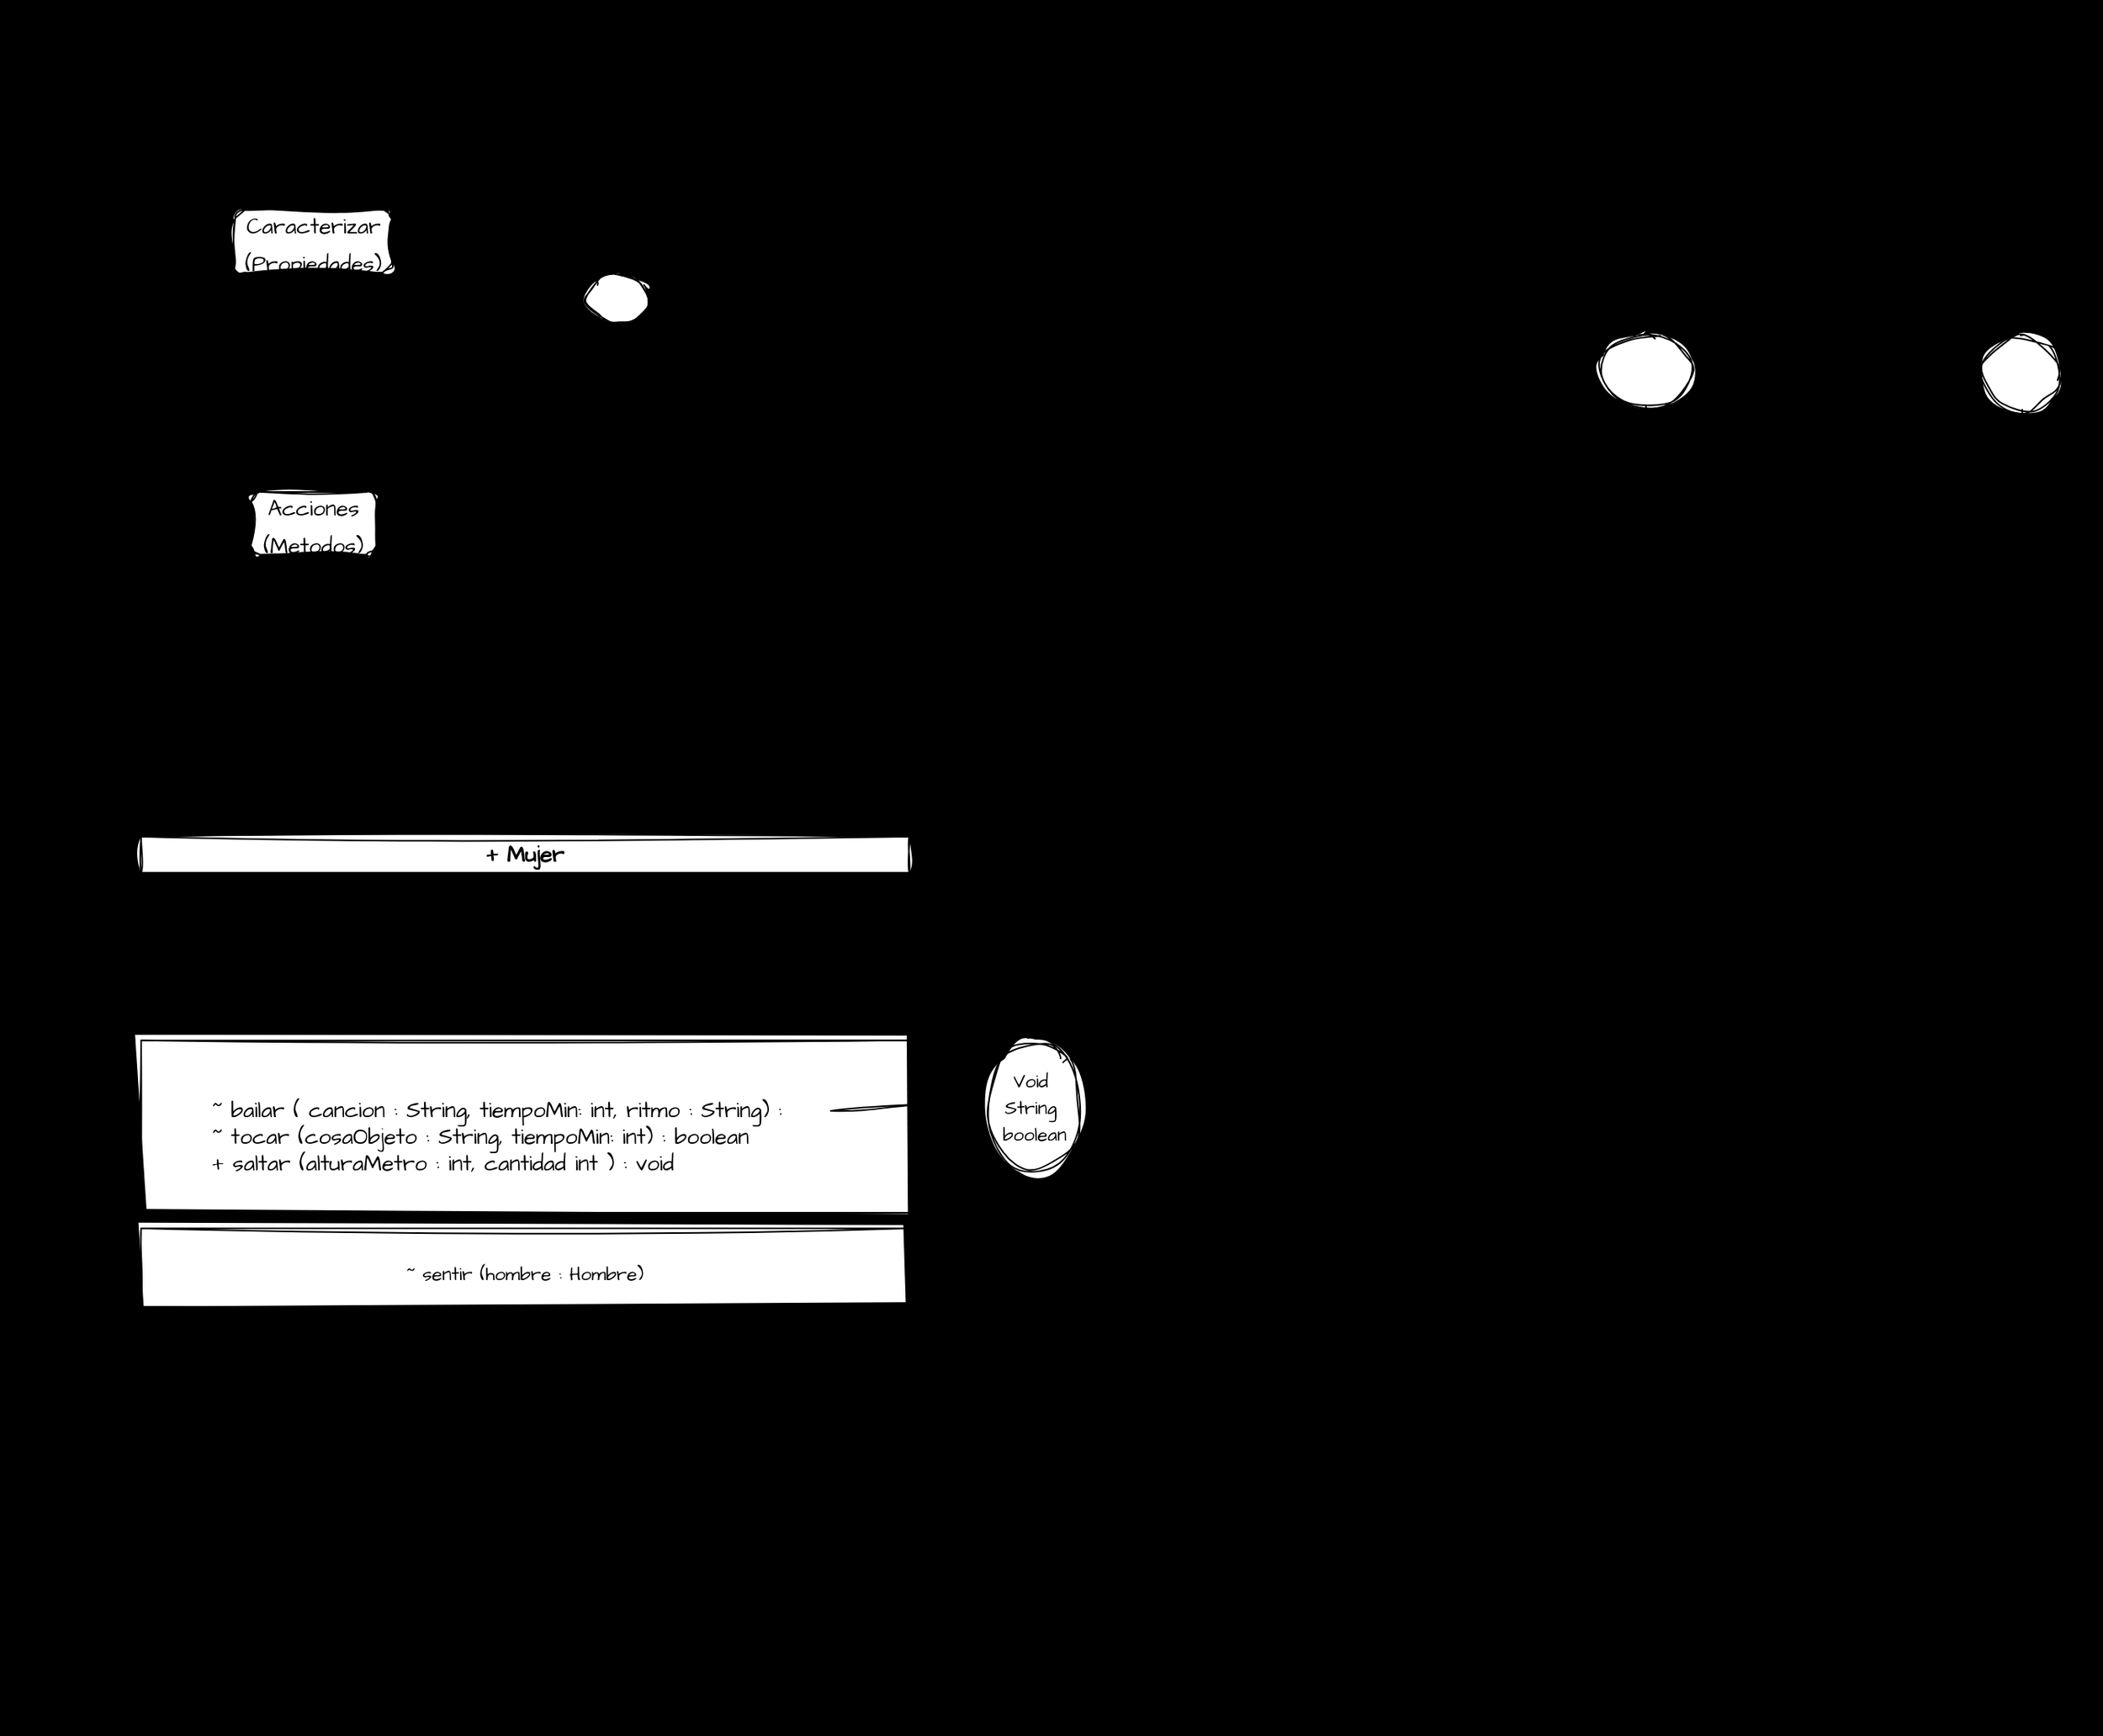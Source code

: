 <mxfile><diagram id="ReYAPeozfHOUp4_GxMCk" name="Página-1"><mxGraphModel dx="761" dy="563" grid="1" gridSize="10" guides="1" tooltips="1" connect="1" arrows="1" fold="1" page="1" pageScale="1" pageWidth="827" pageHeight="1169" background="#000000" math="0" shadow="0"><root><mxCell id="0"/><mxCell id="1" parent="0"/><mxCell id="6" value="MUJER" style="shape=umlActor;verticalLabelPosition=bottom;verticalAlign=top;html=1;outlineConnect=0;sketch=1;hachureGap=4;jiggle=2;curveFitting=1;fontFamily=Architects Daughter;fontSource=https%3A%2F%2Ffonts.googleapis.com%2Fcss%3Ffamily%3DArchitects%2BDaughter;fontSize=20;" parent="1" vertex="1"><mxGeometry x="374" y="200" width="80" height="130" as="geometry"/></mxCell><mxCell id="7" value="&lt;font style=&quot;font-size: 14px;&quot;&gt;Caracterizar&lt;br&gt;(Propiedades)&lt;/font&gt;" style="rounded=1;whiteSpace=wrap;html=1;sketch=1;hachureGap=4;jiggle=2;curveFitting=1;fontFamily=Architects Daughter;fontSource=https%3A%2F%2Ffonts.googleapis.com%2Fcss%3Ffamily%3DArchitects%2BDaughter;fontSize=20;" parent="1" vertex="1"><mxGeometry x="170" y="160" width="100" height="40" as="geometry"/></mxCell><mxCell id="8" value="&lt;font style=&quot;font-size: 14px;&quot;&gt;Acciones&lt;br&gt;(Metodos)&lt;/font&gt;" style="rounded=1;whiteSpace=wrap;html=1;sketch=1;hachureGap=4;jiggle=2;curveFitting=1;fontFamily=Architects Daughter;fontSource=https%3A%2F%2Ffonts.googleapis.com%2Fcss%3Ffamily%3DArchitects%2BDaughter;fontSize=20;" parent="1" vertex="1"><mxGeometry x="180" y="340" width="80" height="40" as="geometry"/></mxCell><mxCell id="9" value="" style="endArrow=classic;html=1;sketch=1;hachureGap=4;jiggle=2;curveFitting=1;fontFamily=Architects Daughter;fontSource=https%3A%2F%2Ffonts.googleapis.com%2Fcss%3Ffamily%3DArchitects%2BDaughter;fontSize=16;" parent="1" edge="1"><mxGeometry width="50" height="50" relative="1" as="geometry"><mxPoint x="280" y="360" as="sourcePoint"/><mxPoint x="360" y="320" as="targetPoint"/></mxGeometry></mxCell><mxCell id="10" value="" style="endArrow=classic;html=1;sketch=1;hachureGap=4;jiggle=2;curveFitting=1;fontFamily=Architects Daughter;fontSource=https%3A%2F%2Ffonts.googleapis.com%2Fcss%3Ffamily%3DArchitects%2BDaughter;fontSize=16;" parent="1" edge="1"><mxGeometry width="50" height="50" relative="1" as="geometry"><mxPoint x="280" y="180" as="sourcePoint"/><mxPoint x="360" y="220" as="targetPoint"/></mxGeometry></mxCell><mxCell id="14" value="parametro" style="text;html=1;strokeColor=none;fillColor=none;align=center;verticalAlign=middle;whiteSpace=wrap;rounded=0;sketch=1;hachureGap=4;jiggle=2;curveFitting=1;fontFamily=Architects Daughter;fontSource=https%3A%2F%2Ffonts.googleapis.com%2Fcss%3Ffamily%3DArchitects%2BDaughter;fontSize=14;" parent="1" vertex="1"><mxGeometry x="700" y="180" width="60" height="30" as="geometry"/></mxCell><mxCell id="16" value="&lt;div style=&quot;text-align: justify;&quot;&gt;&lt;b&gt;Acciones:&amp;nbsp; &amp;nbsp; &amp;nbsp; &amp;nbsp;&lt;/b&gt;&lt;/div&gt;&lt;div style=&quot;text-align: justify;&quot;&gt;+ caminar ( tiempo, lugar &quot;playa&quot;)&lt;/div&gt;&lt;div style=&quot;text-align: justify;&quot;&gt;~ dormir ( tiempo, posicion, lugar)&amp;nbsp;&lt;/div&gt;&lt;div style=&quot;text-align: justify;&quot;&gt;+ comer ( tiempo, lugar, tipoComida )&amp;nbsp;&lt;/div&gt;&lt;div style=&quot;text-align: justify;&quot;&gt;+ hablar ( )&amp;nbsp;&lt;/div&gt;&lt;div style=&quot;text-align: justify;&quot;&gt;+ saltar (altura ,tiempo )&amp;nbsp;&lt;/div&gt;&lt;div style=&quot;text-align: justify;&quot;&gt;~ tocar ( tiempo)&amp;nbsp;&lt;/div&gt;&lt;div style=&quot;text-align: justify;&quot;&gt;+ bailar ( tipoRitmo)&lt;/div&gt;" style="text;html=1;strokeColor=none;fillColor=none;align=center;verticalAlign=middle;whiteSpace=wrap;rounded=0;sketch=1;hachureGap=4;jiggle=2;curveFitting=1;fontFamily=Architects Daughter;fontSource=https%3A%2F%2Ffonts.googleapis.com%2Fcss%3Ffamily%3DArchitects%2BDaughter;fontSize=14;" parent="1" vertex="1"><mxGeometry x="520" y="320" width="320" height="120" as="geometry"/></mxCell><mxCell id="95" value="" style="endArrow=classic;html=1;sketch=1;hachureGap=4;jiggle=2;curveFitting=1;fontFamily=Architects Daughter;fontSource=https%3A%2F%2Ffonts.googleapis.com%2Fcss%3Ffamily%3DArchitects%2BDaughter;fontSize=14;" parent="1" edge="1"><mxGeometry width="50" height="50" relative="1" as="geometry"><mxPoint x="730" y="220" as="sourcePoint"/><mxPoint x="690" y="300" as="targetPoint"/><Array as="points"><mxPoint x="690" y="260"/></Array></mxGeometry></mxCell><mxCell id="96" value="public +&lt;br&gt;private -&lt;br&gt;protected ~&amp;nbsp;&lt;br&gt;jdj *&amp;nbsp;" style="text;html=1;strokeColor=none;fillColor=none;align=center;verticalAlign=middle;whiteSpace=wrap;rounded=0;sketch=1;hachureGap=4;jiggle=2;curveFitting=1;fontFamily=Architects Daughter;fontSource=https%3A%2F%2Ffonts.googleapis.com%2Fcss%3Ffamily%3DArchitects%2BDaughter;fontSize=14;" parent="1" vertex="1"><mxGeometry x="60" y="400" width="120" height="30" as="geometry"/></mxCell><mxCell id="97" value="&lt;div style=&quot;text-align: justify;&quot;&gt;&lt;span style=&quot;background-color: initial;&quot;&gt;&lt;b&gt;Propiedades:&lt;/b&gt;&lt;/span&gt;&lt;/div&gt;&lt;div style=&quot;text-align: justify;&quot;&gt;&lt;span style=&quot;background-color: initial;&quot;&gt;&lt;br&gt;&lt;/span&gt;&lt;/div&gt;&lt;div style=&quot;text-align: justify;&quot;&gt;&lt;span style=&quot;background-color: initial;&quot;&gt;- edad: ##&lt;/span&gt;&lt;/div&gt;&lt;div style=&quot;text-align: justify;&quot;&gt;&lt;span style=&quot;background-color: initial;&quot;&gt;+ genero: M/F&lt;/span&gt;&lt;/div&gt;&lt;div style=&quot;text-align: justify;&quot;&gt;&lt;span style=&quot;background-color: initial;&quot;&gt;&lt;i&gt;+&amp;nbsp;&lt;/i&gt;ojos: si/no&lt;/span&gt;&lt;/div&gt;&lt;div style=&quot;text-align: justify;&quot;&gt;&lt;i&gt;+&amp;nbsp;&lt;/i&gt;tipocabello&lt;/div&gt;&lt;div style=&quot;text-align: justify;&quot;&gt;&lt;span style=&quot;background-color: initial;&quot;&gt;~ estatura: ##&lt;/span&gt;&lt;/div&gt;" style="text;html=1;strokeColor=none;fillColor=none;align=center;verticalAlign=middle;whiteSpace=wrap;rounded=0;sketch=1;hachureGap=4;jiggle=2;curveFitting=1;fontFamily=Architects Daughter;fontSource=https%3A%2F%2Ffonts.googleapis.com%2Fcss%3Ffamily%3DArchitects%2BDaughter;fontSize=14;" parent="1" vertex="1"><mxGeometry x="590" y="70" width="150" height="30" as="geometry"/></mxCell><mxCell id="98" value="1.&amp;nbsp;" style="text;html=1;strokeColor=none;fillColor=none;align=center;verticalAlign=middle;whiteSpace=wrap;rounded=0;sketch=1;hachureGap=4;jiggle=2;curveFitting=1;fontFamily=Architects Daughter;fontSource=https%3A%2F%2Ffonts.googleapis.com%2Fcss%3Ffamily%3DArchitects%2BDaughter;fontSize=14;" parent="1" vertex="1"><mxGeometry x="40" y="30" width="60" height="30" as="geometry"/></mxCell><mxCell id="99" value="2.&amp;nbsp;" style="text;html=1;strokeColor=none;fillColor=none;align=center;verticalAlign=middle;whiteSpace=wrap;rounded=0;sketch=1;hachureGap=4;jiggle=2;curveFitting=1;fontFamily=Architects Daughter;fontSource=https%3A%2F%2Ffonts.googleapis.com%2Fcss%3Ffamily%3DArchitects%2BDaughter;fontSize=14;" parent="1" vertex="1"><mxGeometry x="40" y="500" width="60" height="30" as="geometry"/></mxCell><mxCell id="100" value="+ Mujer" style="swimlane;whiteSpace=wrap;html=1;sketch=1;hachureGap=4;jiggle=2;curveFitting=1;fontFamily=Architects Daughter;fontSource=https%3A%2F%2Ffonts.googleapis.com%2Fcss%3Ffamily%3DArchitects%2BDaughter;fontSize=14;" parent="1" vertex="1"><mxGeometry x="110" y="560" width="490" height="120" as="geometry"/></mxCell><mxCell id="105" value="&lt;div style=&quot;text-align: justify;&quot;&gt;&lt;span style=&quot;background-color: initial;&quot;&gt;- edad : float&amp;nbsp;&lt;/span&gt;&lt;/div&gt;&lt;div style=&quot;text-align: justify;&quot;&gt;&lt;span style=&quot;background-color: initial;&quot;&gt;+ tieneOjos : boolean&lt;/span&gt;&lt;/div&gt;&lt;div style=&quot;text-align: justify;&quot;&gt;&lt;span style=&quot;background-color: initial;&quot;&gt;+ tipoCabello : String&lt;/span&gt;&lt;/div&gt;&lt;div style=&quot;text-align: justify;&quot;&gt;......&lt;/div&gt;" style="text;html=1;strokeColor=none;fillColor=none;align=center;verticalAlign=middle;whiteSpace=wrap;rounded=0;sketch=1;hachureGap=4;jiggle=2;curveFitting=1;fontFamily=Architects Daughter;fontSource=https%3A%2F%2Ffonts.googleapis.com%2Fcss%3Ffamily%3DArchitects%2BDaughter;fontSize=14;" parent="100" vertex="1"><mxGeometry x="-10" y="60" width="200" height="30" as="geometry"/></mxCell><mxCell id="101" value="SUJETO" style="text;html=1;strokeColor=none;fillColor=none;align=center;verticalAlign=middle;whiteSpace=wrap;rounded=0;sketch=1;hachureGap=4;jiggle=2;curveFitting=1;fontFamily=Architects Daughter;fontSource=https%3A%2F%2Ffonts.googleapis.com%2Fcss%3Ffamily%3DArchitects%2BDaughter;fontSize=14;" parent="1" vertex="1"><mxGeometry x="384" y="410" width="60" height="30" as="geometry"/></mxCell><mxCell id="102" value="" style="endArrow=classic;html=1;sketch=1;hachureGap=4;jiggle=2;curveFitting=1;fontFamily=Architects Daughter;fontSource=https%3A%2F%2Ffonts.googleapis.com%2Fcss%3Ffamily%3DArchitects%2BDaughter;fontSize=14;exitX=0.5;exitY=0;exitDx=0;exitDy=0;" parent="1" source="101" edge="1"><mxGeometry width="50" height="50" relative="1" as="geometry"><mxPoint x="320" y="340" as="sourcePoint"/><mxPoint x="414" y="370" as="targetPoint"/><Array as="points"><mxPoint x="420" y="400"/></Array></mxGeometry></mxCell><mxCell id="103" value="" style="endArrow=classic;html=1;sketch=1;hachureGap=4;jiggle=2;curveFitting=1;fontFamily=Architects Daughter;fontSource=https%3A%2F%2Ffonts.googleapis.com%2Fcss%3Ffamily%3DArchitects%2BDaughter;fontSize=14;entryX=0.75;entryY=1;entryDx=0;entryDy=0;exitX=-0.008;exitY=0.086;exitDx=0;exitDy=0;exitPerimeter=0;" parent="1" source="100" target="104" edge="1"><mxGeometry width="50" height="50" relative="1" as="geometry"><mxPoint x="46" y="583.17" as="sourcePoint"/><mxPoint x="100" y="583.17" as="targetPoint"/></mxGeometry></mxCell><mxCell id="104" value="clase" style="text;html=1;strokeColor=none;fillColor=none;align=center;verticalAlign=middle;whiteSpace=wrap;rounded=0;sketch=1;hachureGap=4;jiggle=2;curveFitting=1;fontFamily=Architects Daughter;fontSource=https%3A%2F%2Ffonts.googleapis.com%2Fcss%3Ffamily%3DArchitects%2BDaughter;fontSize=14;" parent="1" vertex="1"><mxGeometry x="20" y="530" width="60" height="30" as="geometry"/></mxCell><mxCell id="106" value="" style="rounded=0;whiteSpace=wrap;html=1;sketch=1;hachureGap=4;jiggle=2;curveFitting=1;fontFamily=Architects Daughter;fontSource=https%3A%2F%2Ffonts.googleapis.com%2Fcss%3Ffamily%3DArchitects%2BDaughter;fontSize=14;" parent="1" vertex="1"><mxGeometry x="110" y="690" width="490" height="110" as="geometry"/></mxCell><mxCell id="107" value="&lt;div style=&quot;text-align: justify;&quot;&gt;&lt;span style=&quot;background-color: initial;&quot;&gt;~ bailar ( cancion : String, tiempoMin: int, ritmo : String) :&amp;nbsp;&lt;/span&gt;&lt;/div&gt;&lt;div style=&quot;text-align: justify;&quot;&gt;&lt;span style=&quot;background-color: initial;&quot;&gt;~ tocar (cosaObjeto : String, tiempoMin: int) : boolean&amp;nbsp;&lt;/span&gt;&lt;/div&gt;&lt;div style=&quot;text-align: justify;&quot;&gt;&lt;span style=&quot;background-color: initial;&quot;&gt;+ saltar (alturaMetro : int, cantidad int ) : void&amp;nbsp;&lt;/span&gt;&lt;/div&gt;&lt;div style=&quot;text-align: justify;&quot;&gt;&lt;span style=&quot;background-color: initial;&quot;&gt;&lt;br&gt;&lt;/span&gt;&lt;/div&gt;" style="text;html=1;strokeColor=none;fillColor=none;align=center;verticalAlign=middle;whiteSpace=wrap;rounded=0;sketch=1;hachureGap=4;jiggle=2;curveFitting=1;fontFamily=Architects Daughter;fontSource=https%3A%2F%2Ffonts.googleapis.com%2Fcss%3Ffamily%3DArchitects%2BDaughter;fontSize=14;" parent="1" vertex="1"><mxGeometry x="120" y="745" width="440" height="30" as="geometry"/></mxCell><mxCell id="108" value="Retorna valor&lt;br&gt;noRetorna Valor" style="text;html=1;strokeColor=none;fillColor=none;align=center;verticalAlign=middle;whiteSpace=wrap;rounded=0;sketch=1;hachureGap=4;jiggle=2;curveFitting=1;fontFamily=Architects Daughter;fontSource=https%3A%2F%2Ffonts.googleapis.com%2Fcss%3Ffamily%3DArchitects%2BDaughter;fontSize=14;" parent="1" vertex="1"><mxGeometry x="220" y="430" width="100" height="30" as="geometry"/></mxCell><mxCell id="109" value="" style="endArrow=classic;html=1;sketch=1;hachureGap=4;jiggle=2;curveFitting=1;fontFamily=Architects Daughter;fontSource=https%3A%2F%2Ffonts.googleapis.com%2Fcss%3Ffamily%3DArchitects%2BDaughter;fontSize=14;exitX=0.386;exitY=1.065;exitDx=0;exitDy=0;exitPerimeter=0;" parent="1" source="8" edge="1"><mxGeometry width="50" height="50" relative="1" as="geometry"><mxPoint x="170" y="460" as="sourcePoint"/><mxPoint x="240" y="410" as="targetPoint"/></mxGeometry></mxCell><mxCell id="110" value="" style="endArrow=classic;html=1;sketch=1;hachureGap=4;jiggle=2;curveFitting=1;fontFamily=Architects Daughter;fontSource=https%3A%2F%2Ffonts.googleapis.com%2Fcss%3Ffamily%3DArchitects%2BDaughter;fontSize=14;" parent="1" edge="1"><mxGeometry width="50" height="50" relative="1" as="geometry"><mxPoint x="150" y="350" as="sourcePoint"/><mxPoint x="110" y="370" as="targetPoint"/><Array as="points"><mxPoint x="120" y="350"/></Array></mxGeometry></mxCell><mxCell id="112" value="&lt;font style=&quot;font-size: 12px;&quot;&gt;Void&amp;nbsp;&lt;br&gt;String&amp;nbsp;&lt;br&gt;boolean&lt;/font&gt;" style="ellipse;whiteSpace=wrap;html=1;sketch=1;hachureGap=4;jiggle=2;curveFitting=1;fontFamily=Architects Daughter;fontSource=https%3A%2F%2Ffonts.googleapis.com%2Fcss%3Ffamily%3DArchitects%2BDaughter;fontSize=14;" parent="1" vertex="1"><mxGeometry x="650" y="690" width="60" height="85" as="geometry"/></mxCell><mxCell id="114" value="" style="endArrow=classic;html=1;sketch=1;hachureGap=4;jiggle=2;curveFitting=1;fontFamily=Architects Daughter;fontSource=https%3A%2F%2Ffonts.googleapis.com%2Fcss%3Ffamily%3DArchitects%2BDaughter;fontSize=12;" parent="1" edge="1"><mxGeometry width="50" height="50" relative="1" as="geometry"><mxPoint x="550" y="735" as="sourcePoint"/><mxPoint x="620" y="730" as="targetPoint"/></mxGeometry></mxCell><mxCell id="115" value="3." style="text;html=1;strokeColor=none;fillColor=none;align=center;verticalAlign=middle;whiteSpace=wrap;rounded=0;sketch=1;hachureGap=4;jiggle=2;curveFitting=1;fontFamily=Architects Daughter;fontSource=https%3A%2F%2Ffonts.googleapis.com%2Fcss%3Ffamily%3DArchitects%2BDaughter;fontSize=14;" parent="1" vertex="1"><mxGeometry x="50" y="890" width="60" height="30" as="geometry"/></mxCell><mxCell id="120" style="edgeStyle=none;sketch=1;hachureGap=4;jiggle=2;curveFitting=1;html=1;exitX=1;exitY=0.333;exitDx=0;exitDy=0;exitPerimeter=0;fontFamily=Architects Daughter;fontSource=https%3A%2F%2Ffonts.googleapis.com%2Fcss%3Ffamily%3DArchitects%2BDaughter;fontSize=12;" parent="1" source="116" edge="1"><mxGeometry relative="1" as="geometry"><mxPoint x="1150" y="280" as="targetPoint"/></mxGeometry></mxCell><mxCell id="116" value="HOMBRE" style="shape=umlActor;verticalLabelPosition=bottom;verticalAlign=top;html=1;outlineConnect=0;sketch=1;hachureGap=4;jiggle=2;curveFitting=1;fontFamily=Architects Daughter;fontSource=https%3A%2F%2Ffonts.googleapis.com%2Fcss%3Ffamily%3DArchitects%2BDaughter;fontSize=12;" parent="1" vertex="1"><mxGeometry x="1010" y="240" width="120" height="180" as="geometry"/></mxCell><mxCell id="121" style="edgeStyle=none;sketch=1;hachureGap=4;jiggle=2;curveFitting=1;html=1;exitX=0;exitY=0.333;exitDx=0;exitDy=0;exitPerimeter=0;fontFamily=Architects Daughter;fontSource=https%3A%2F%2Ffonts.googleapis.com%2Fcss%3Ffamily%3DArchitects%2BDaughter;fontSize=12;" parent="1" source="118" edge="1"><mxGeometry relative="1" as="geometry"><mxPoint x="1180" y="290" as="targetPoint"/></mxGeometry></mxCell><mxCell id="118" value="MUJER" style="shape=umlActor;verticalLabelPosition=bottom;verticalAlign=top;html=1;outlineConnect=0;sketch=1;hachureGap=4;jiggle=2;curveFitting=1;fontFamily=Architects Daughter;fontSource=https%3A%2F%2Ffonts.googleapis.com%2Fcss%3Ffamily%3DArchitects%2BDaughter;fontSize=12;" parent="1" vertex="1"><mxGeometry x="1260" y="240" width="100" height="190" as="geometry"/></mxCell><mxCell id="124" value="+ senir (mujer)" style="text;html=1;strokeColor=none;fillColor=none;align=center;verticalAlign=middle;whiteSpace=wrap;rounded=0;sketch=1;hachureGap=4;jiggle=2;curveFitting=1;fontFamily=Architects Daughter;fontSource=https%3A%2F%2Ffonts.googleapis.com%2Fcss%3Ffamily%3DArchitects%2BDaughter;fontSize=12;" parent="1" vertex="1"><mxGeometry x="1010" y="470" width="110" height="30" as="geometry"/></mxCell><mxCell id="125" value="" style="rounded=0;whiteSpace=wrap;html=1;sketch=1;hachureGap=4;jiggle=2;curveFitting=1;fontFamily=Architects Daughter;fontSource=https%3A%2F%2Ffonts.googleapis.com%2Fcss%3Ffamily%3DArchitects%2BDaughter;fontSize=12;" parent="1" vertex="1"><mxGeometry x="110" y="810" width="490" height="50" as="geometry"/></mxCell><mxCell id="126" value="~ sentir (hombre : Hombre)" style="text;html=1;strokeColor=none;fillColor=none;align=center;verticalAlign=middle;whiteSpace=wrap;rounded=0;sketch=1;hachureGap=4;jiggle=2;curveFitting=1;fontFamily=Architects Daughter;fontSource=https%3A%2F%2Ffonts.googleapis.com%2Fcss%3Ffamily%3DArchitects%2BDaughter;fontSize=12;" parent="1" vertex="1"><mxGeometry x="160" y="825" width="390" height="30" as="geometry"/></mxCell><mxCell id="127" value="&lt;div style=&quot;text-align: justify;&quot;&gt;&lt;span style=&quot;background-color: initial;&quot;&gt;public class Mujer {&amp;nbsp;&lt;/span&gt;&lt;/div&gt;&lt;div style=&quot;text-align: justify;&quot;&gt;&lt;span style=&quot;background-color: initial;&quot;&gt;&amp;lt;-&amp;gt; private float edad ;&amp;nbsp;&lt;/span&gt;&lt;/div&gt;&lt;div style=&quot;text-align: justify;&quot;&gt;&lt;span style=&quot;background-color: initial;&quot;&gt;&amp;nbsp; &amp;nbsp; public Boolean tieneOjos ;&amp;nbsp;&lt;/span&gt;&lt;/div&gt;&lt;div style=&quot;text-align: justify;&quot;&gt;&amp;nbsp; &amp;nbsp; &amp;nbsp;........&amp;nbsp; &amp;nbsp;String tipoCabello ;&lt;/div&gt;&lt;div style=&quot;text-align: justify;&quot;&gt;&amp;nbsp;&amp;nbsp;&lt;/div&gt;&lt;div style=&quot;text-align: justify;&quot;&gt;protected bailar (String cancion, tiempoMin, String ritmo ) {&lt;/div&gt;&lt;blockquote style=&quot;margin: 0 0 0 40px; border: none; padding: 0px;&quot;&gt;&lt;blockquote style=&quot;margin: 0 0 0 40px; border: none; padding: 0px;&quot;&gt;&lt;div style=&quot;text-align: justify;&quot;&gt;-&lt;/div&gt;&lt;/blockquote&gt;&lt;blockquote style=&quot;margin: 0 0 0 40px; border: none; padding: 0px;&quot;&gt;&lt;div style=&quot;text-align: justify;&quot;&gt;-&lt;/div&gt;&lt;/blockquote&gt;&lt;blockquote style=&quot;margin: 0 0 0 40px; border: none; padding: 0px;&quot;&gt;&lt;div style=&quot;text-align: justify;&quot;&gt;-&lt;/div&gt;&lt;/blockquote&gt;&lt;blockquote style=&quot;margin: 0 0 0 40px; border: none; padding: 0px;&quot;&gt;&lt;div style=&quot;text-align: justify;&quot;&gt;&lt;span style=&quot;white-space: pre;&quot;&gt;&#9;&lt;/span&gt;}&lt;/div&gt;&lt;/blockquote&gt;&lt;blockquote style=&quot;margin: 0 0 0 40px; border: none; padding: 0px;&quot;&gt;&lt;div style=&quot;text-align: justify;&quot;&gt;-&lt;/div&gt;&lt;/blockquote&gt;&lt;blockquote style=&quot;margin: 0 0 0 40px; border: none; padding: 0px;&quot;&gt;&lt;div style=&quot;text-align: justify;&quot;&gt;-&lt;/div&gt;&lt;/blockquote&gt;&lt;blockquote style=&quot;margin: 0 0 0 40px; border: none; padding: 0px;&quot;&gt;&lt;div style=&quot;text-align: justify;&quot;&gt;-&lt;/div&gt;&lt;/blockquote&gt;&lt;/blockquote&gt;&lt;blockquote style=&quot;margin: 0 0 0 40px; border: none; padding: 0px;&quot;&gt;&lt;div style=&quot;text-align: justify;&quot;&gt;}&lt;/div&gt;&lt;/blockquote&gt;&lt;div style=&quot;text-align: justify;&quot;&gt;&lt;br&gt;&lt;/div&gt;" style="text;html=1;strokeColor=none;fillColor=none;align=center;verticalAlign=middle;whiteSpace=wrap;rounded=0;sketch=1;hachureGap=4;jiggle=2;curveFitting=1;fontFamily=Architects Daughter;fontSource=https%3A%2F%2Ffonts.googleapis.com%2Fcss%3Ffamily%3DArchitects%2BDaughter;fontSize=12;" parent="1" vertex="1"><mxGeometry x="40" y="1010" width="500" height="30" as="geometry"/></mxCell><mxCell id="128" value="&lt;font style=&quot;font-size: 18px;&quot;&gt;}&lt;/font&gt; propi." style="text;html=1;strokeColor=none;fillColor=none;align=center;verticalAlign=middle;whiteSpace=wrap;rounded=0;sketch=1;hachureGap=4;jiggle=2;curveFitting=1;fontFamily=Architects Daughter;fontSource=https%3A%2F%2Ffonts.googleapis.com%2Fcss%3Ffamily%3DArchitects%2BDaughter;fontSize=12;" parent="1" vertex="1"><mxGeometry x="300" y="930" width="100" height="60" as="geometry"/></mxCell></root></mxGraphModel></diagram></mxfile>
